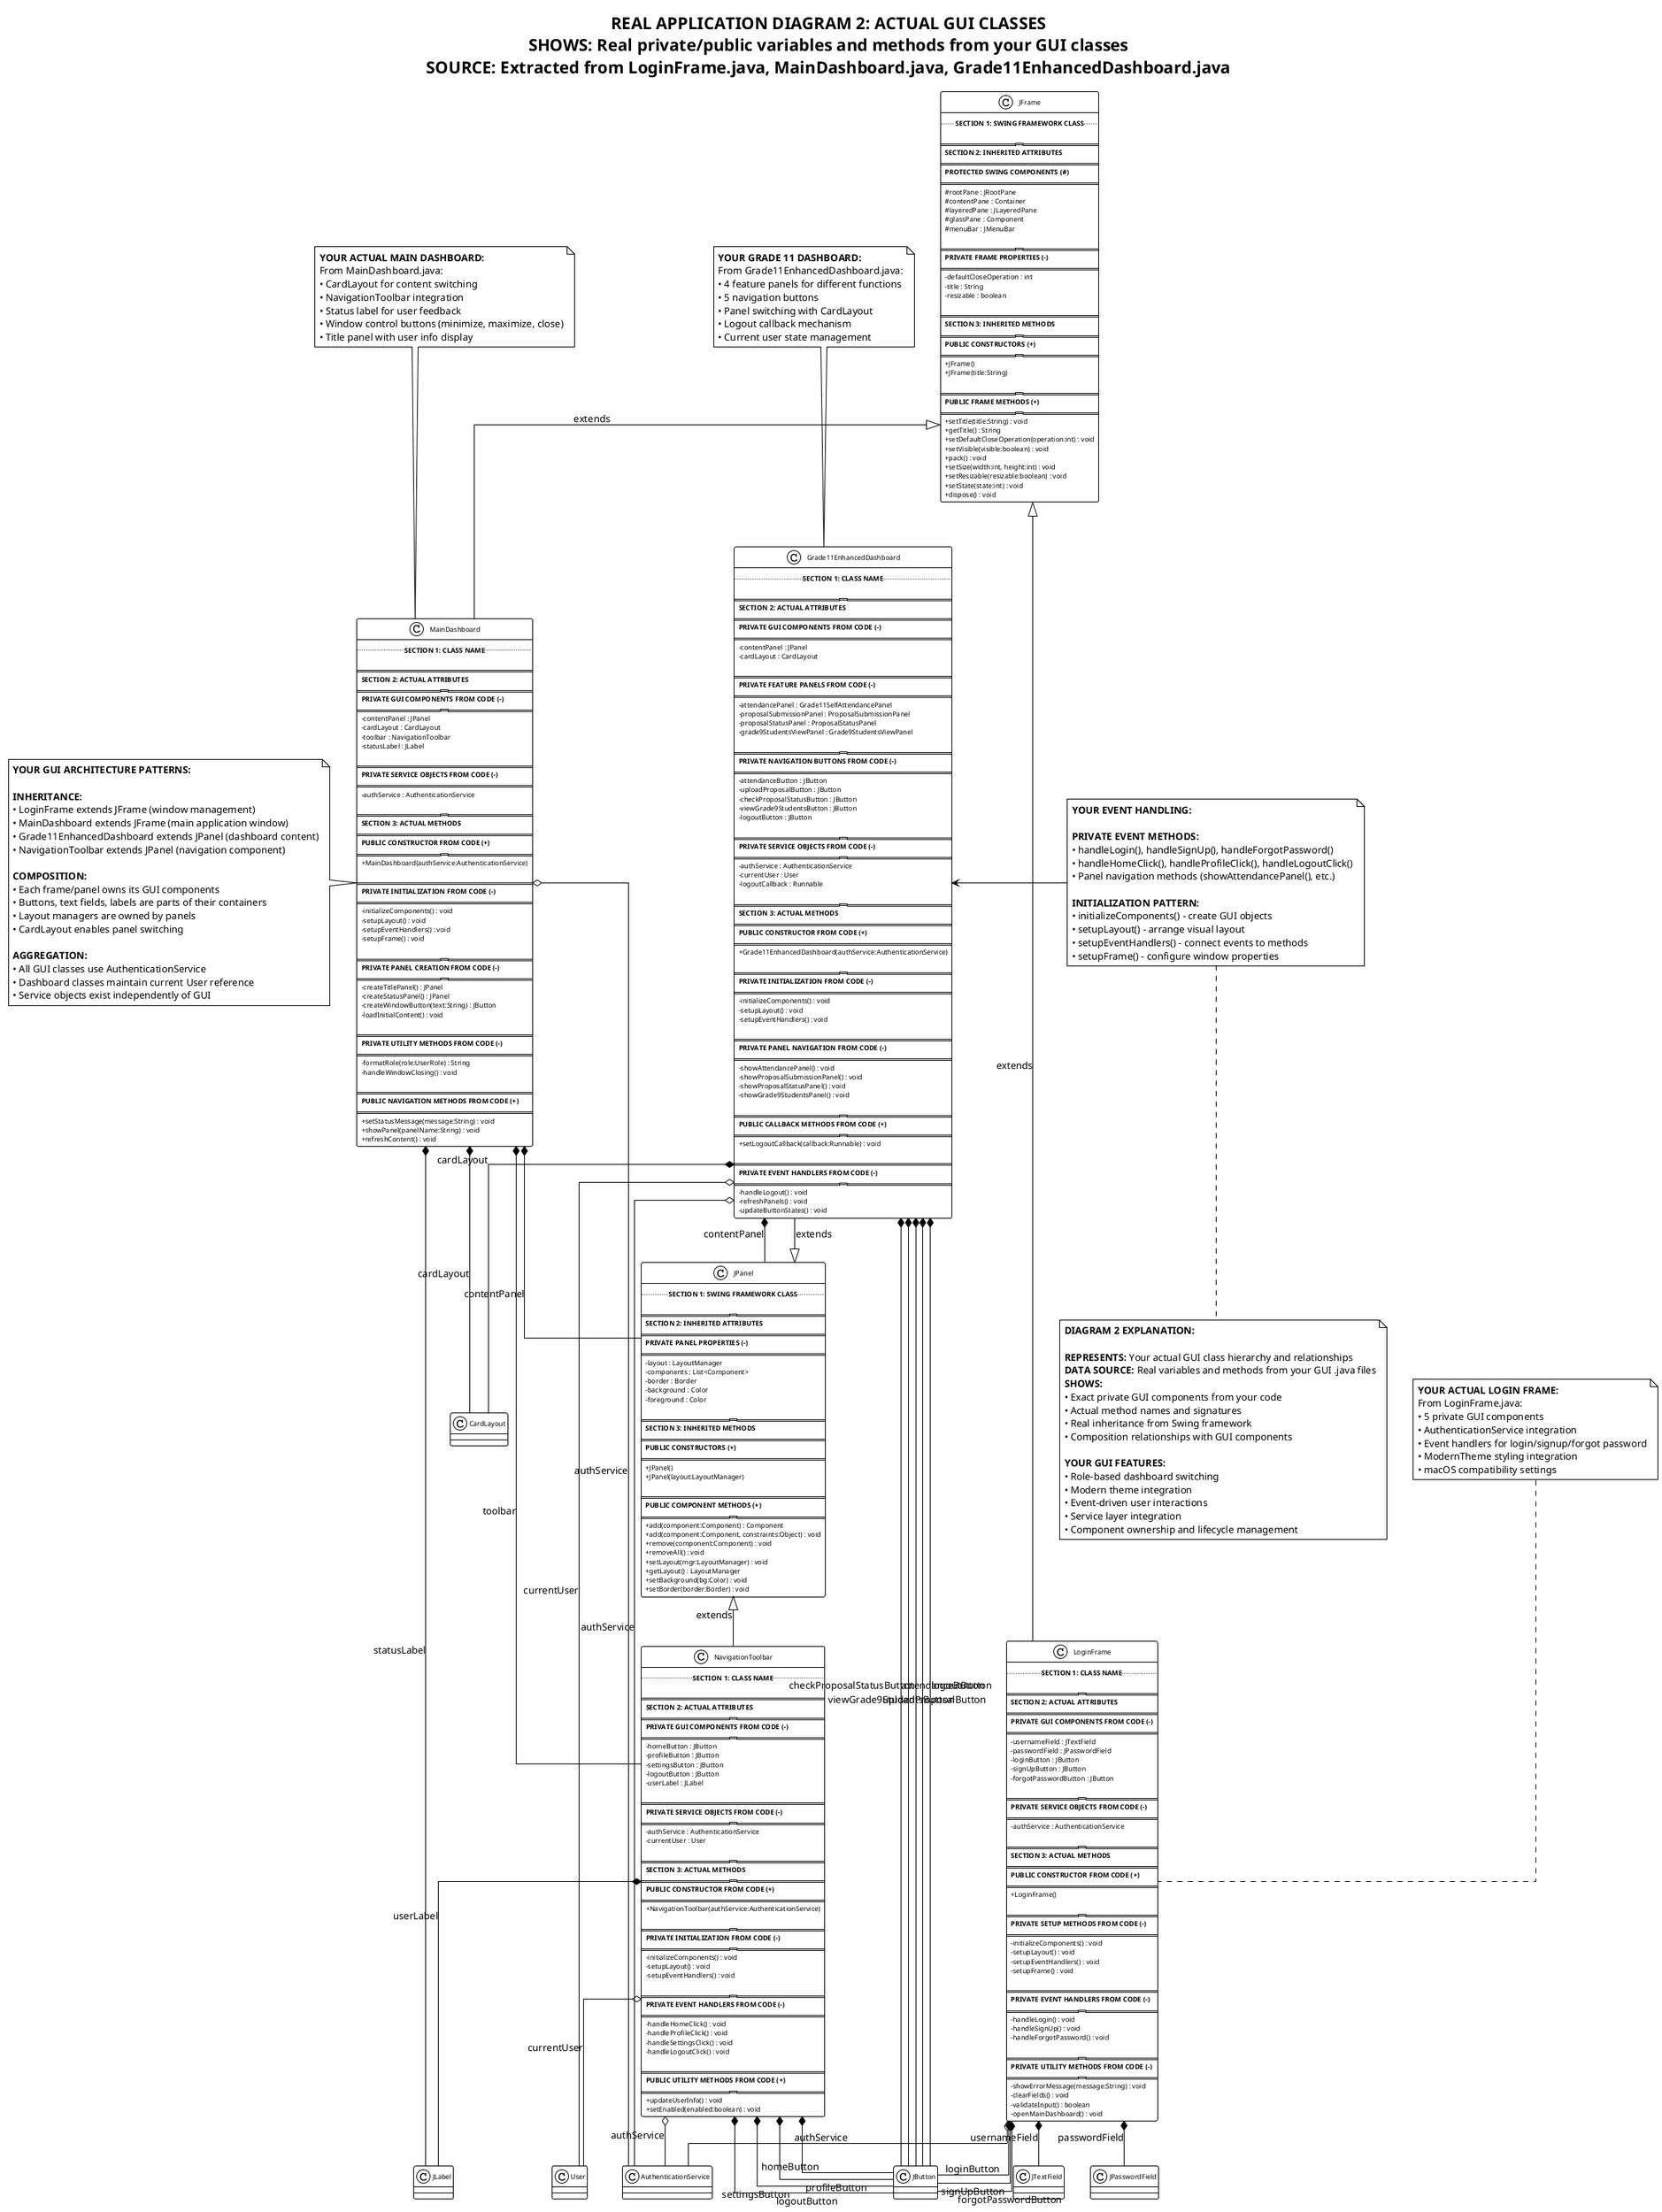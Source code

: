 @startuml Real Application Diagram 2 - GUI Classes from Actual Code

!theme plain
skinparam classAttributeIconSize 0
skinparam classFontSize 11
skinparam classAttributeFontSize 9
skinparam classOperationFontSize 9
skinparam linetype ortho

title **REAL APPLICATION DIAGRAM 2: ACTUAL GUI CLASSES**\n**SHOWS:** Real private/public variables and methods from your GUI classes\n**SOURCE:** Extracted from LoginFrame.java, MainDashboard.java, Grade11EnhancedDashboard.java

class JFrame {
  .. **SECTION 1: SWING FRAMEWORK CLASS** ..

  ====================================
  **SECTION 2: INHERITED ATTRIBUTES**
  ====================================
  **PROTECTED SWING COMPONENTS (#)**
  ====================================
  # rootPane : JRootPane
  # contentPane : Container
  # layeredPane : JLayeredPane
  # glassPane : Component
  # menuBar : JMenuBar

  ====================================
  **PRIVATE FRAME PROPERTIES (-)**
  ====================================
  - defaultCloseOperation : int
  - title : String
  - resizable : boolean

  ====================================
  **SECTION 3: INHERITED METHODS**
  ====================================
  **PUBLIC CONSTRUCTORS (+)**
  ====================================
  + JFrame()
  + JFrame(title:String)

  ====================================
  **PUBLIC FRAME METHODS (+)**
  ====================================
  + setTitle(title:String) : void
  + getTitle() : String
  + setDefaultCloseOperation(operation:int) : void
  + setVisible(visible:boolean) : void
  + pack() : void
  + setSize(width:int, height:int) : void
  + setResizable(resizable:boolean) : void
  + setState(state:int) : void
  + dispose() : void
}

class LoginFrame {
  .. **SECTION 1: CLASS NAME** ..

  ====================================
  **SECTION 2: ACTUAL ATTRIBUTES**
  ====================================
  **PRIVATE GUI COMPONENTS FROM CODE (-)**
  ====================================
  - usernameField : JTextField
  - passwordField : JPasswordField
  - loginButton : JButton
  - signUpButton : JButton
  - forgotPasswordButton : JButton

  ====================================
  **PRIVATE SERVICE OBJECTS FROM CODE (-)**
  ====================================
  - authService : AuthenticationService

  ====================================
  **SECTION 3: ACTUAL METHODS**
  ====================================
  **PUBLIC CONSTRUCTOR FROM CODE (+)**
  ====================================
  + LoginFrame()

  ====================================
  **PRIVATE SETUP METHODS FROM CODE (-)**
  ====================================
  - initializeComponents() : void
  - setupLayout() : void
  - setupEventHandlers() : void
  - setupFrame() : void

  ====================================
  **PRIVATE EVENT HANDLERS FROM CODE (-)**
  ====================================
  - handleLogin() : void
  - handleSignUp() : void
  - handleForgotPassword() : void

  ====================================
  **PRIVATE UTILITY METHODS FROM CODE (-)**
  ====================================
  - showErrorMessage(message:String) : void
  - clearFields() : void
  - validateInput() : boolean
  - openMainDashboard() : void
}

class MainDashboard {
  .. **SECTION 1: CLASS NAME** ..

  ====================================
  **SECTION 2: ACTUAL ATTRIBUTES**
  ====================================
  **PRIVATE GUI COMPONENTS FROM CODE (-)**
  ====================================
  - contentPanel : JPanel
  - cardLayout : CardLayout
  - toolbar : NavigationToolbar
  - statusLabel : JLabel

  ====================================
  **PRIVATE SERVICE OBJECTS FROM CODE (-)**
  ====================================
  - authService : AuthenticationService

  ====================================
  **SECTION 3: ACTUAL METHODS**
  ====================================
  **PUBLIC CONSTRUCTOR FROM CODE (+)**
  ====================================
  + MainDashboard(authService:AuthenticationService)

  ====================================
  **PRIVATE INITIALIZATION FROM CODE (-)**
  ====================================
  - initializeComponents() : void
  - setupLayout() : void
  - setupEventHandlers() : void
  - setupFrame() : void

  ====================================
  **PRIVATE PANEL CREATION FROM CODE (-)**
  ====================================
  - createTitlePanel() : JPanel
  - createStatusPanel() : JPanel
  - createWindowButton(text:String) : JButton
  - loadInitialContent() : void

  ====================================
  **PRIVATE UTILITY METHODS FROM CODE (-)**
  ====================================
  - formatRole(role:UserRole) : String
  - handleWindowClosing() : void

  ====================================
  **PUBLIC NAVIGATION METHODS FROM CODE (+)**
  ====================================
  + setStatusMessage(message:String) : void
  + showPanel(panelName:String) : void
  + refreshContent() : void
}

class Grade11EnhancedDashboard {
  .. **SECTION 1: CLASS NAME** ..

  ====================================
  **SECTION 2: ACTUAL ATTRIBUTES**
  ====================================
  **PRIVATE GUI COMPONENTS FROM CODE (-)**
  ====================================
  - contentPanel : JPanel
  - cardLayout : CardLayout

  ====================================
  **PRIVATE FEATURE PANELS FROM CODE (-)**
  ====================================
  - attendancePanel : Grade11SelfAttendancePanel
  - proposalSubmissionPanel : ProposalSubmissionPanel
  - proposalStatusPanel : ProposalStatusPanel
  - grade9StudentsViewPanel : Grade9StudentsViewPanel

  ====================================
  **PRIVATE NAVIGATION BUTTONS FROM CODE (-)**
  ====================================
  - attendanceButton : JButton
  - uploadProposalButton : JButton
  - checkProposalStatusButton : JButton
  - viewGrade9StudentsButton : JButton
  - logoutButton : JButton

  ====================================
  **PRIVATE SERVICE OBJECTS FROM CODE (-)**
  ====================================
  - authService : AuthenticationService
  - currentUser : User
  - logoutCallback : Runnable

  ====================================
  **SECTION 3: ACTUAL METHODS**
  ====================================
  **PUBLIC CONSTRUCTOR FROM CODE (+)**
  ====================================
  + Grade11EnhancedDashboard(authService:AuthenticationService)

  ====================================
  **PRIVATE INITIALIZATION FROM CODE (-)**
  ====================================
  - initializeComponents() : void
  - setupLayout() : void
  - setupEventHandlers() : void

  ====================================
  **PRIVATE PANEL NAVIGATION FROM CODE (-)**
  ====================================
  - showAttendancePanel() : void
  - showProposalSubmissionPanel() : void
  - showProposalStatusPanel() : void
  - showGrade9StudentsPanel() : void

  ====================================
  **PUBLIC CALLBACK METHODS FROM CODE (+)**
  ====================================
  + setLogoutCallback(callback:Runnable) : void

  ====================================
  **PRIVATE EVENT HANDLERS FROM CODE (-)**
  ====================================
  - handleLogout() : void
  - refreshPanels() : void
  - updateButtonStates() : void
}

class NavigationToolbar {
  .. **SECTION 1: CLASS NAME** ..

  ====================================
  **SECTION 2: ACTUAL ATTRIBUTES**
  ====================================
  **PRIVATE GUI COMPONENTS FROM CODE (-)**
  ====================================
  - homeButton : JButton
  - profileButton : JButton
  - settingsButton : JButton
  - logoutButton : JButton
  - userLabel : JLabel

  ====================================
  **PRIVATE SERVICE OBJECTS FROM CODE (-)**
  ====================================
  - authService : AuthenticationService
  - currentUser : User

  ====================================
  **SECTION 3: ACTUAL METHODS**
  ====================================
  **PUBLIC CONSTRUCTOR FROM CODE (+)**
  ====================================
  + NavigationToolbar(authService:AuthenticationService)

  ====================================
  **PRIVATE INITIALIZATION FROM CODE (-)**
  ====================================
  - initializeComponents() : void
  - setupLayout() : void
  - setupEventHandlers() : void

  ====================================
  **PRIVATE EVENT HANDLERS FROM CODE (-)**
  ====================================
  - handleHomeClick() : void
  - handleProfileClick() : void
  - handleSettingsClick() : void
  - handleLogoutClick() : void

  ====================================
  **PUBLIC UTILITY METHODS FROM CODE (+)**
  ====================================
  + updateUserInfo() : void
  + setEnabled(enabled:boolean) : void
}

class JPanel {
  .. **SECTION 1: SWING FRAMEWORK CLASS** ..

  ====================================
  **SECTION 2: INHERITED ATTRIBUTES**
  ====================================
  **PRIVATE PANEL PROPERTIES (-)**
  ====================================
  - layout : LayoutManager
  - components : List<Component>
  - border : Border
  - background : Color
  - foreground : Color

  ====================================
  **SECTION 3: INHERITED METHODS**
  ====================================
  **PUBLIC CONSTRUCTORS (+)**
  ====================================
  + JPanel()
  + JPanel(layout:LayoutManager)

  ====================================
  **PUBLIC COMPONENT METHODS (+)**
  ====================================
  + add(component:Component) : Component
  + add(component:Component, constraints:Object) : void
  + remove(component:Component) : void
  + removeAll() : void
  + setLayout(mgr:LayoutManager) : void
  + getLayout() : LayoutManager
  + setBackground(bg:Color) : void
  + setBorder(border:Border) : void
}

' ==========================================
' ACTUAL INHERITANCE FROM YOUR CODE
' ==========================================

JFrame <|-- LoginFrame : "extends"
JFrame <|-- MainDashboard : "extends"
JPanel <|-- Grade11EnhancedDashboard : "extends"
JPanel <|-- NavigationToolbar : "extends"

' ==========================================
' ACTUAL COMPOSITION FROM YOUR CODE
' ==========================================

LoginFrame *-- JTextField : "usernameField"
LoginFrame *-- JPasswordField : "passwordField"
LoginFrame *-- JButton : "loginButton"
LoginFrame *-- JButton : "signUpButton"
LoginFrame *-- JButton : "forgotPasswordButton"

MainDashboard *-- JPanel : "contentPanel"
MainDashboard *-- CardLayout : "cardLayout"
MainDashboard *-- NavigationToolbar : "toolbar"
MainDashboard *-- JLabel : "statusLabel"

Grade11EnhancedDashboard *-- JPanel : "contentPanel"
Grade11EnhancedDashboard *-- CardLayout : "cardLayout"
Grade11EnhancedDashboard *-- JButton : "attendanceButton"
Grade11EnhancedDashboard *-- JButton : "uploadProposalButton"
Grade11EnhancedDashboard *-- JButton : "checkProposalStatusButton"
Grade11EnhancedDashboard *-- JButton : "viewGrade9StudentsButton"
Grade11EnhancedDashboard *-- JButton : "logoutButton"

NavigationToolbar *-- JButton : "homeButton"
NavigationToolbar *-- JButton : "profileButton"
NavigationToolbar *-- JButton : "settingsButton"
NavigationToolbar *-- JButton : "logoutButton"
NavigationToolbar *-- JLabel : "userLabel"

' ==========================================
' ACTUAL AGGREGATION FROM YOUR CODE
' ==========================================

LoginFrame o-- AuthenticationService : "authService"
MainDashboard o-- AuthenticationService : "authService"
Grade11EnhancedDashboard o-- AuthenticationService : "authService"
Grade11EnhancedDashboard o-- User : "currentUser"
NavigationToolbar o-- AuthenticationService : "authService"
NavigationToolbar o-- User : "currentUser"

' ==========================================
' NOTES ABOUT YOUR ACTUAL GUI CODE
' ==========================================

note top of LoginFrame
  **YOUR ACTUAL LOGIN FRAME:**
  From LoginFrame.java:
  • 5 private GUI components
  • AuthenticationService integration
  • Event handlers for login/signup/forgot password
  • ModernTheme styling integration
  • macOS compatibility settings
end note

note top of MainDashboard
  **YOUR ACTUAL MAIN DASHBOARD:**
  From MainDashboard.java:
  • CardLayout for content switching
  • NavigationToolbar integration
  • Status label for user feedback
  • Window control buttons (minimize, maximize, close)
  • Title panel with user info display
end note

note top of Grade11EnhancedDashboard
  **YOUR GRADE 11 DASHBOARD:**
  From Grade11EnhancedDashboard.java:
  • 4 feature panels for different functions
  • 5 navigation buttons
  • Panel switching with CardLayout
  • Logout callback mechanism
  • Current user state management
end note

note as GUIPatterns
  **YOUR GUI ARCHITECTURE PATTERNS:**

  **INHERITANCE:**
  • LoginFrame extends JFrame (window management)
  • MainDashboard extends JFrame (main application window)
  • Grade11EnhancedDashboard extends JPanel (dashboard content)
  • NavigationToolbar extends JPanel (navigation component)

  **COMPOSITION:**
  • Each frame/panel owns its GUI components
  • Buttons, text fields, labels are parts of their containers
  • Layout managers are owned by panels
  • CardLayout enables panel switching

  **AGGREGATION:**
  • All GUI classes use AuthenticationService
  • Dashboard classes maintain current User reference
  • Service objects exist independently of GUI
end note

note as EventHandling
  **YOUR EVENT HANDLING:**

  **PRIVATE EVENT METHODS:**
  • handleLogin(), handleSignUp(), handleForgotPassword()
  • handleHomeClick(), handleProfileClick(), handleLogoutClick()
  • Panel navigation methods (showAttendancePanel(), etc.)

  **INITIALIZATION PATTERN:**
  • initializeComponents() - create GUI objects
  • setupLayout() - arrange visual layout
  • setupEventHandlers() - connect events to methods
  • setupFrame() - configure window properties
end note

GUIPatterns -right-> MainDashboard
EventHandling -left-> Grade11EnhancedDashboard

note bottom
  **DIAGRAM 2 EXPLANATION:**

  **REPRESENTS:** Your actual GUI class hierarchy and relationships
  **DATA SOURCE:** Real variables and methods from your GUI .java files
  **SHOWS:**
  • Exact private GUI components from your code
  • Actual method names and signatures
  • Real inheritance from Swing framework
  • Composition relationships with GUI components

  **YOUR GUI FEATURES:**
  • Role-based dashboard switching
  • Modern theme integration
  • Event-driven user interactions
  • Service layer integration
  • Component ownership and lifecycle management
end note

@enduml